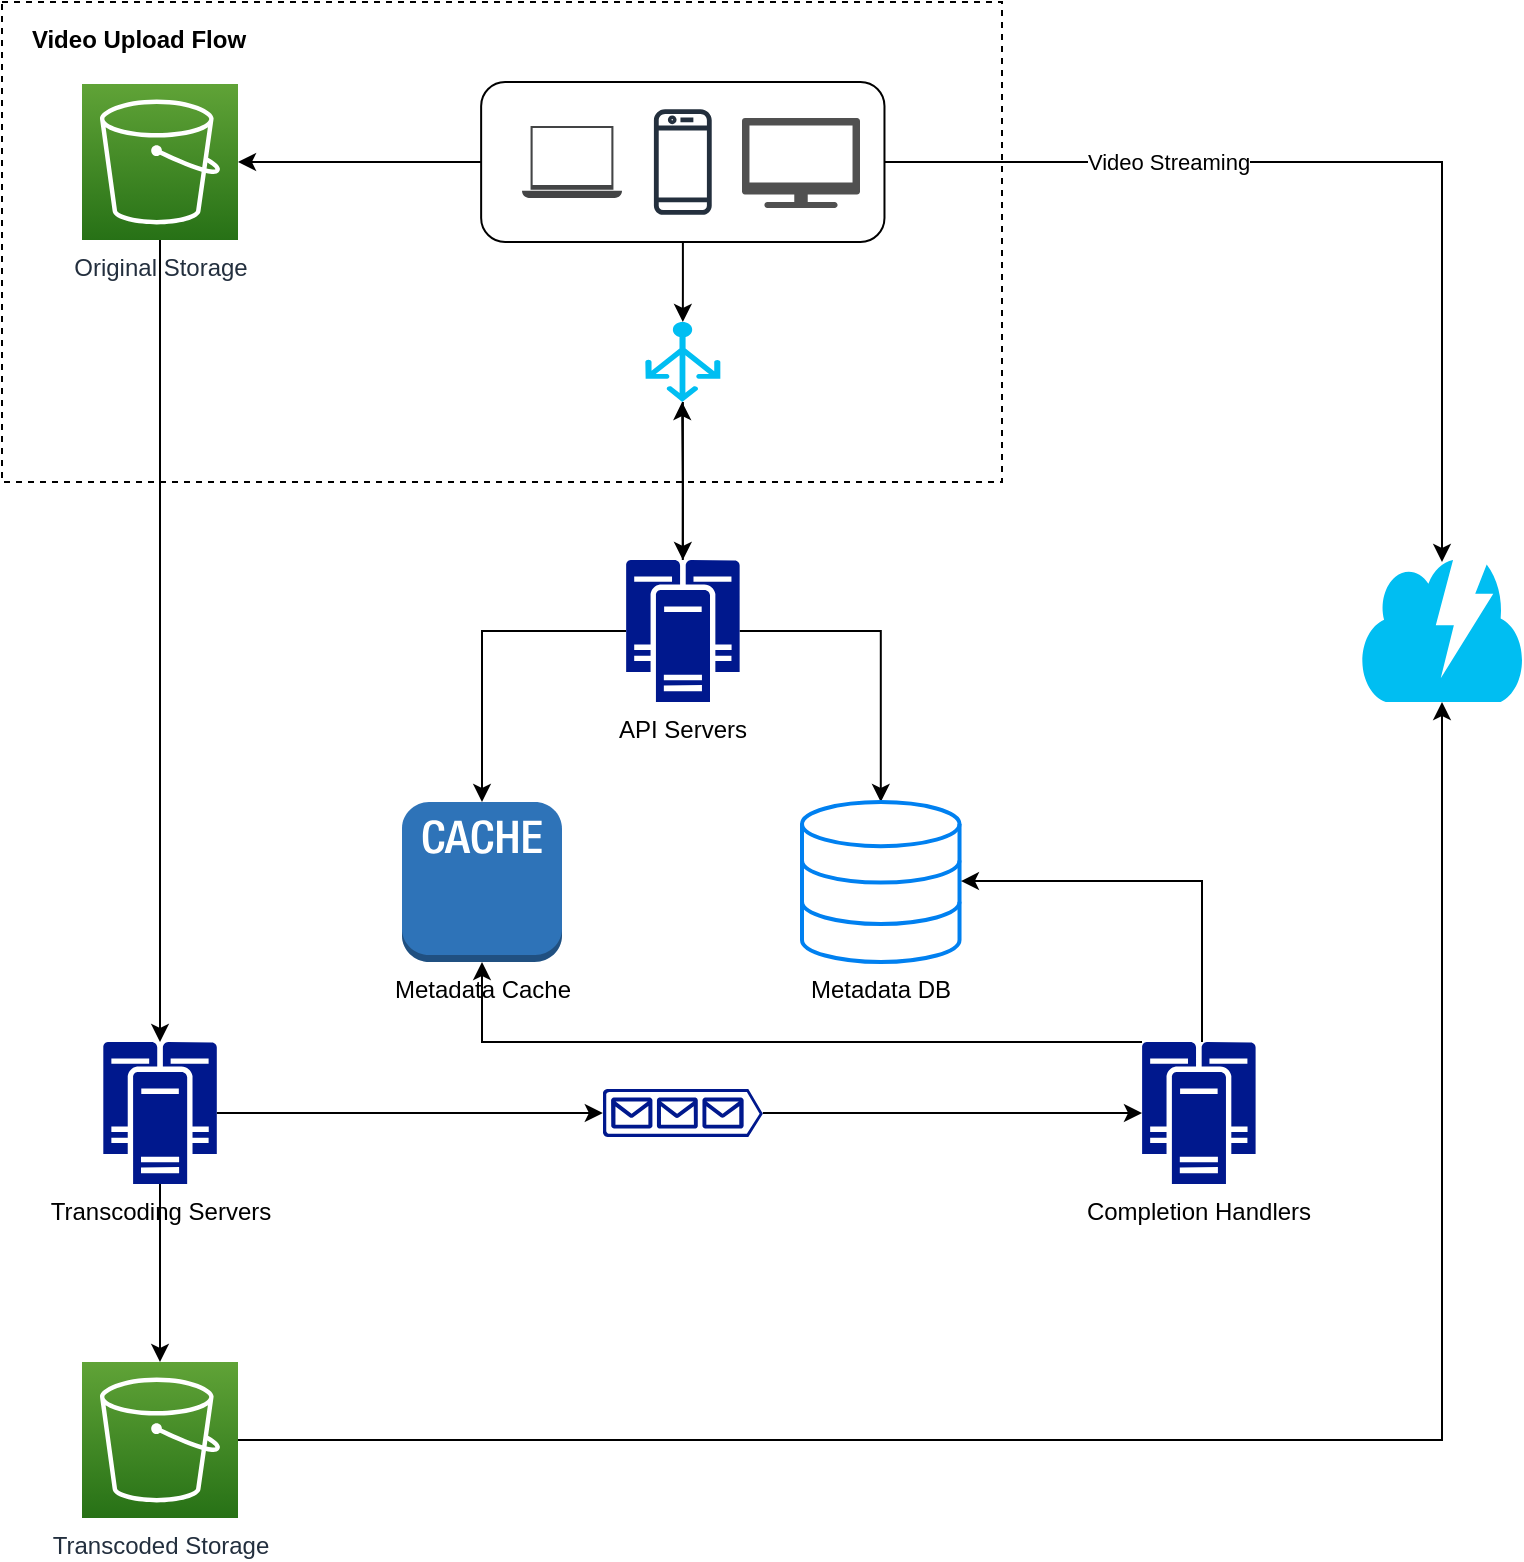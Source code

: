 <mxfile version="20.8.1" type="device"><diagram id="ZURJ1NCQNacwmsSRWWvk" name="Page-1"><mxGraphModel dx="1306" dy="1935" grid="1" gridSize="10" guides="1" tooltips="1" connect="1" arrows="1" fold="1" page="1" pageScale="1" pageWidth="827" pageHeight="1169" math="0" shadow="0"><root><mxCell id="0"/><mxCell id="1" parent="0"/><mxCell id="UX1fXQ_Sc5L4ip3BZKtM-55" value="" style="rounded=0;whiteSpace=wrap;html=1;dashed=1;" parent="1" vertex="1"><mxGeometry x="400" y="-240" width="500" height="240" as="geometry"/></mxCell><mxCell id="R6kGVDUt-DKX8aek594_-3" style="edgeStyle=orthogonalEdgeStyle;rounded=0;orthogonalLoop=1;jettySize=auto;html=1;entryX=0.5;entryY=0;entryDx=0;entryDy=0;entryPerimeter=0;" parent="1" source="V-6z2PtLydHEzqDN9hKT-1" target="UX1fXQ_Sc5L4ip3BZKtM-6" edge="1"><mxGeometry relative="1" as="geometry"/></mxCell><mxCell id="hSFG6NrDUxx0yoIqzjKc-13" style="edgeStyle=orthogonalEdgeStyle;rounded=0;orthogonalLoop=1;jettySize=auto;html=1;entryX=1;entryY=0.5;entryDx=0;entryDy=0;entryPerimeter=0;" edge="1" parent="1" source="V-6z2PtLydHEzqDN9hKT-1" target="hSFG6NrDUxx0yoIqzjKc-3"><mxGeometry relative="1" as="geometry"/></mxCell><mxCell id="hSFG6NrDUxx0yoIqzjKc-22" style="edgeStyle=orthogonalEdgeStyle;rounded=0;orthogonalLoop=1;jettySize=auto;html=1;entryX=0.5;entryY=0.014;entryDx=0;entryDy=0;entryPerimeter=0;" edge="1" parent="1" source="V-6z2PtLydHEzqDN9hKT-1" target="hSFG6NrDUxx0yoIqzjKc-7"><mxGeometry relative="1" as="geometry"/></mxCell><mxCell id="hSFG6NrDUxx0yoIqzjKc-28" value="Video Streaming" style="edgeLabel;html=1;align=center;verticalAlign=middle;resizable=0;points=[];" vertex="1" connectable="0" parent="hSFG6NrDUxx0yoIqzjKc-22"><mxGeometry x="-0.406" y="1" relative="1" as="geometry"><mxPoint y="1" as="offset"/></mxGeometry></mxCell><mxCell id="V-6z2PtLydHEzqDN9hKT-1" value="" style="rounded=1;whiteSpace=wrap;html=1;" parent="1" vertex="1"><mxGeometry x="639.57" y="-200" width="201.67" height="80" as="geometry"/></mxCell><mxCell id="wgCobLAy9-JRgxIYV_fR-17" value="" style="sketch=0;outlineConnect=0;fontColor=#232F3E;gradientColor=none;fillColor=#232F3D;strokeColor=none;dashed=0;verticalLabelPosition=bottom;verticalAlign=top;align=center;html=1;fontSize=12;fontStyle=0;aspect=fixed;pointerEvents=1;shape=mxgraph.aws4.mobile_client;" parent="1" vertex="1"><mxGeometry x="725.95" y="-187.5" width="28.91" height="55" as="geometry"/></mxCell><mxCell id="V-6z2PtLydHEzqDN9hKT-2" value="" style="sketch=0;pointerEvents=1;shadow=0;dashed=0;html=1;strokeColor=none;fillColor=#434445;aspect=fixed;labelPosition=center;verticalLabelPosition=bottom;verticalAlign=top;align=center;outlineConnect=0;shape=mxgraph.vvd.laptop;" parent="1" vertex="1"><mxGeometry x="660" y="-178" width="50" height="36" as="geometry"/></mxCell><mxCell id="hSFG6NrDUxx0yoIqzjKc-8" style="edgeStyle=orthogonalEdgeStyle;rounded=0;orthogonalLoop=1;jettySize=auto;html=1;entryX=0.5;entryY=0;entryDx=0;entryDy=0;entryPerimeter=0;" edge="1" parent="1" source="UX1fXQ_Sc5L4ip3BZKtM-6" target="UX1fXQ_Sc5L4ip3BZKtM-39"><mxGeometry relative="1" as="geometry"/></mxCell><mxCell id="UX1fXQ_Sc5L4ip3BZKtM-6" value="" style="verticalLabelPosition=bottom;html=1;verticalAlign=top;align=center;strokeColor=none;fillColor=#00BEF2;shape=mxgraph.azure.load_balancer_generic;pointerEvents=1;" parent="1" vertex="1"><mxGeometry x="721.67" y="-80" width="37.5" height="40" as="geometry"/></mxCell><mxCell id="hSFG6NrDUxx0yoIqzjKc-17" style="edgeStyle=orthogonalEdgeStyle;rounded=0;orthogonalLoop=1;jettySize=auto;html=1;entryX=0;entryY=0.5;entryDx=0;entryDy=0;entryPerimeter=0;" edge="1" parent="1" source="UX1fXQ_Sc5L4ip3BZKtM-24" target="hSFG6NrDUxx0yoIqzjKc-5"><mxGeometry relative="1" as="geometry"/></mxCell><mxCell id="UX1fXQ_Sc5L4ip3BZKtM-24" value="" style="sketch=0;aspect=fixed;pointerEvents=1;shadow=0;dashed=0;html=1;strokeColor=none;labelPosition=center;verticalLabelPosition=bottom;verticalAlign=top;align=center;fillColor=#00188D;shape=mxgraph.azure.queue_generic" parent="1" vertex="1"><mxGeometry x="700.42" y="303.5" width="80" height="24" as="geometry"/></mxCell><mxCell id="hSFG6NrDUxx0yoIqzjKc-11" style="edgeStyle=orthogonalEdgeStyle;rounded=0;orthogonalLoop=1;jettySize=auto;html=1;" edge="1" parent="1" source="UX1fXQ_Sc5L4ip3BZKtM-39" target="hSFG6NrDUxx0yoIqzjKc-1"><mxGeometry relative="1" as="geometry"/></mxCell><mxCell id="hSFG6NrDUxx0yoIqzjKc-12" style="edgeStyle=orthogonalEdgeStyle;rounded=0;orthogonalLoop=1;jettySize=auto;html=1;" edge="1" parent="1" source="UX1fXQ_Sc5L4ip3BZKtM-39" target="hSFG6NrDUxx0yoIqzjKc-2"><mxGeometry relative="1" as="geometry"/></mxCell><mxCell id="hSFG6NrDUxx0yoIqzjKc-30" style="edgeStyle=orthogonalEdgeStyle;rounded=0;orthogonalLoop=1;jettySize=auto;html=1;entryX=0.49;entryY=1;entryDx=0;entryDy=0;entryPerimeter=0;" edge="1" parent="1" source="UX1fXQ_Sc5L4ip3BZKtM-39" target="UX1fXQ_Sc5L4ip3BZKtM-6"><mxGeometry relative="1" as="geometry"/></mxCell><mxCell id="UX1fXQ_Sc5L4ip3BZKtM-39" value="API Servers" style="sketch=0;aspect=fixed;pointerEvents=1;shadow=0;dashed=0;html=1;strokeColor=none;labelPosition=center;verticalLabelPosition=bottom;verticalAlign=top;align=center;fillColor=#00188D;shape=mxgraph.mscae.enterprise.cluster_server" parent="1" vertex="1"><mxGeometry x="712.02" y="39" width="56.8" height="71" as="geometry"/></mxCell><mxCell id="UX1fXQ_Sc5L4ip3BZKtM-56" value="&lt;font style=&quot;font-size: 12px;&quot;&gt;Video Upload Flow&lt;/font&gt;" style="text;strokeColor=none;fillColor=none;html=1;fontSize=24;fontStyle=1;verticalAlign=middle;align=center;" parent="1" vertex="1"><mxGeometry x="418" y="-240" width="100" height="29" as="geometry"/></mxCell><mxCell id="R6kGVDUt-DKX8aek594_-1" value="" style="sketch=0;pointerEvents=1;shadow=0;dashed=0;html=1;strokeColor=none;fillColor=#505050;labelPosition=center;verticalLabelPosition=bottom;verticalAlign=top;outlineConnect=0;align=center;shape=mxgraph.office.devices.tv;" parent="1" vertex="1"><mxGeometry x="770" y="-182" width="59" height="45" as="geometry"/></mxCell><mxCell id="hSFG6NrDUxx0yoIqzjKc-1" value="Metadata Cache" style="outlineConnect=0;dashed=0;verticalLabelPosition=bottom;verticalAlign=top;align=center;html=1;shape=mxgraph.aws3.cache_node;fillColor=#2E73B8;gradientColor=none;" vertex="1" parent="1"><mxGeometry x="600" y="160" width="80" height="80" as="geometry"/></mxCell><mxCell id="hSFG6NrDUxx0yoIqzjKc-2" value="Metadata DB" style="html=1;verticalLabelPosition=bottom;align=center;labelBackgroundColor=#ffffff;verticalAlign=top;strokeWidth=2;strokeColor=#0080F0;shadow=0;dashed=0;shape=mxgraph.ios7.icons.data;" vertex="1" parent="1"><mxGeometry x="800" y="160" width="78.76" height="80" as="geometry"/></mxCell><mxCell id="hSFG6NrDUxx0yoIqzjKc-15" style="edgeStyle=orthogonalEdgeStyle;rounded=0;orthogonalLoop=1;jettySize=auto;html=1;entryX=0.5;entryY=0;entryDx=0;entryDy=0;entryPerimeter=0;" edge="1" parent="1" source="hSFG6NrDUxx0yoIqzjKc-3" target="hSFG6NrDUxx0yoIqzjKc-6"><mxGeometry relative="1" as="geometry"/></mxCell><mxCell id="hSFG6NrDUxx0yoIqzjKc-3" value="Original Storage" style="sketch=0;points=[[0,0,0],[0.25,0,0],[0.5,0,0],[0.75,0,0],[1,0,0],[0,1,0],[0.25,1,0],[0.5,1,0],[0.75,1,0],[1,1,0],[0,0.25,0],[0,0.5,0],[0,0.75,0],[1,0.25,0],[1,0.5,0],[1,0.75,0]];outlineConnect=0;fontColor=#232F3E;gradientColor=#60A337;gradientDirection=north;fillColor=#277116;strokeColor=#ffffff;dashed=0;verticalLabelPosition=bottom;verticalAlign=top;align=center;html=1;fontSize=12;fontStyle=0;aspect=fixed;shape=mxgraph.aws4.resourceIcon;resIcon=mxgraph.aws4.s3;" vertex="1" parent="1"><mxGeometry x="440" y="-199" width="78" height="78" as="geometry"/></mxCell><mxCell id="hSFG6NrDUxx0yoIqzjKc-19" style="edgeStyle=orthogonalEdgeStyle;rounded=0;orthogonalLoop=1;jettySize=auto;html=1;entryX=0.5;entryY=1;entryDx=0;entryDy=0;entryPerimeter=0;" edge="1" parent="1" source="hSFG6NrDUxx0yoIqzjKc-4" target="hSFG6NrDUxx0yoIqzjKc-7"><mxGeometry relative="1" as="geometry"/></mxCell><mxCell id="hSFG6NrDUxx0yoIqzjKc-4" value="Transcoded Storage" style="sketch=0;points=[[0,0,0],[0.25,0,0],[0.5,0,0],[0.75,0,0],[1,0,0],[0,1,0],[0.25,1,0],[0.5,1,0],[0.75,1,0],[1,1,0],[0,0.25,0],[0,0.5,0],[0,0.75,0],[1,0.25,0],[1,0.5,0],[1,0.75,0]];outlineConnect=0;fontColor=#232F3E;gradientColor=#60A337;gradientDirection=north;fillColor=#277116;strokeColor=#ffffff;dashed=0;verticalLabelPosition=bottom;verticalAlign=top;align=center;html=1;fontSize=12;fontStyle=0;aspect=fixed;shape=mxgraph.aws4.resourceIcon;resIcon=mxgraph.aws4.s3;" vertex="1" parent="1"><mxGeometry x="440" y="440" width="78" height="78" as="geometry"/></mxCell><mxCell id="hSFG6NrDUxx0yoIqzjKc-23" style="edgeStyle=orthogonalEdgeStyle;rounded=0;orthogonalLoop=1;jettySize=auto;html=1;entryX=1.009;entryY=0.494;entryDx=0;entryDy=0;entryPerimeter=0;" edge="1" parent="1" source="hSFG6NrDUxx0yoIqzjKc-5" target="hSFG6NrDUxx0yoIqzjKc-2"><mxGeometry relative="1" as="geometry"><Array as="points"><mxPoint x="1000" y="200"/></Array></mxGeometry></mxCell><mxCell id="hSFG6NrDUxx0yoIqzjKc-24" style="edgeStyle=orthogonalEdgeStyle;rounded=0;orthogonalLoop=1;jettySize=auto;html=1;" edge="1" parent="1" source="hSFG6NrDUxx0yoIqzjKc-5" target="hSFG6NrDUxx0yoIqzjKc-1"><mxGeometry relative="1" as="geometry"><Array as="points"><mxPoint x="640" y="280"/></Array></mxGeometry></mxCell><mxCell id="hSFG6NrDUxx0yoIqzjKc-5" value="Completion Handlers" style="sketch=0;aspect=fixed;pointerEvents=1;shadow=0;dashed=0;html=1;strokeColor=none;labelPosition=center;verticalLabelPosition=bottom;verticalAlign=top;align=center;fillColor=#00188D;shape=mxgraph.mscae.enterprise.cluster_server" vertex="1" parent="1"><mxGeometry x="970" y="280" width="56.8" height="71" as="geometry"/></mxCell><mxCell id="hSFG6NrDUxx0yoIqzjKc-16" style="edgeStyle=orthogonalEdgeStyle;rounded=0;orthogonalLoop=1;jettySize=auto;html=1;entryX=0;entryY=0.5;entryDx=0;entryDy=0;entryPerimeter=0;" edge="1" parent="1" source="hSFG6NrDUxx0yoIqzjKc-6" target="UX1fXQ_Sc5L4ip3BZKtM-24"><mxGeometry relative="1" as="geometry"/></mxCell><mxCell id="hSFG6NrDUxx0yoIqzjKc-18" style="edgeStyle=orthogonalEdgeStyle;rounded=0;orthogonalLoop=1;jettySize=auto;html=1;entryX=0.5;entryY=0;entryDx=0;entryDy=0;entryPerimeter=0;" edge="1" parent="1" source="hSFG6NrDUxx0yoIqzjKc-6" target="hSFG6NrDUxx0yoIqzjKc-4"><mxGeometry relative="1" as="geometry"/></mxCell><mxCell id="hSFG6NrDUxx0yoIqzjKc-6" value="Transcoding Servers" style="sketch=0;aspect=fixed;pointerEvents=1;shadow=0;dashed=0;html=1;strokeColor=none;labelPosition=center;verticalLabelPosition=bottom;verticalAlign=top;align=center;fillColor=#00188D;shape=mxgraph.mscae.enterprise.cluster_server" vertex="1" parent="1"><mxGeometry x="450.6" y="280" width="56.8" height="71" as="geometry"/></mxCell><mxCell id="hSFG6NrDUxx0yoIqzjKc-7" value="" style="verticalLabelPosition=bottom;html=1;verticalAlign=top;align=center;strokeColor=none;fillColor=#00BEF2;shape=mxgraph.azure.content_delivery_network;" vertex="1" parent="1"><mxGeometry x="1080" y="39" width="80" height="71" as="geometry"/></mxCell></root></mxGraphModel></diagram></mxfile>
